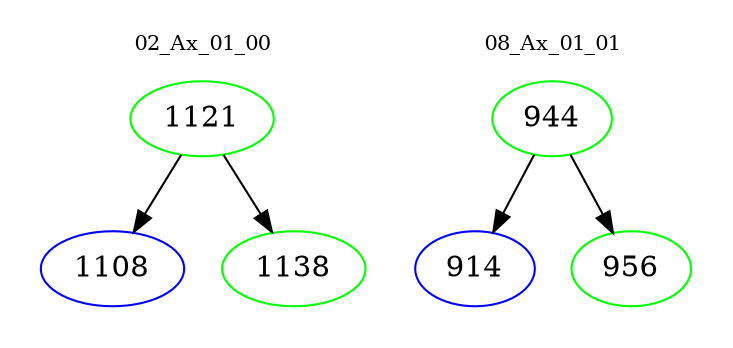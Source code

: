 digraph{
subgraph cluster_0 {
color = white
label = "02_Ax_01_00";
fontsize=10;
T0_1121 [label="1121", color="green"]
T0_1121 -> T0_1108 [color="black"]
T0_1108 [label="1108", color="blue"]
T0_1121 -> T0_1138 [color="black"]
T0_1138 [label="1138", color="green"]
}
subgraph cluster_1 {
color = white
label = "08_Ax_01_01";
fontsize=10;
T1_944 [label="944", color="green"]
T1_944 -> T1_914 [color="black"]
T1_914 [label="914", color="blue"]
T1_944 -> T1_956 [color="black"]
T1_956 [label="956", color="green"]
}
}
